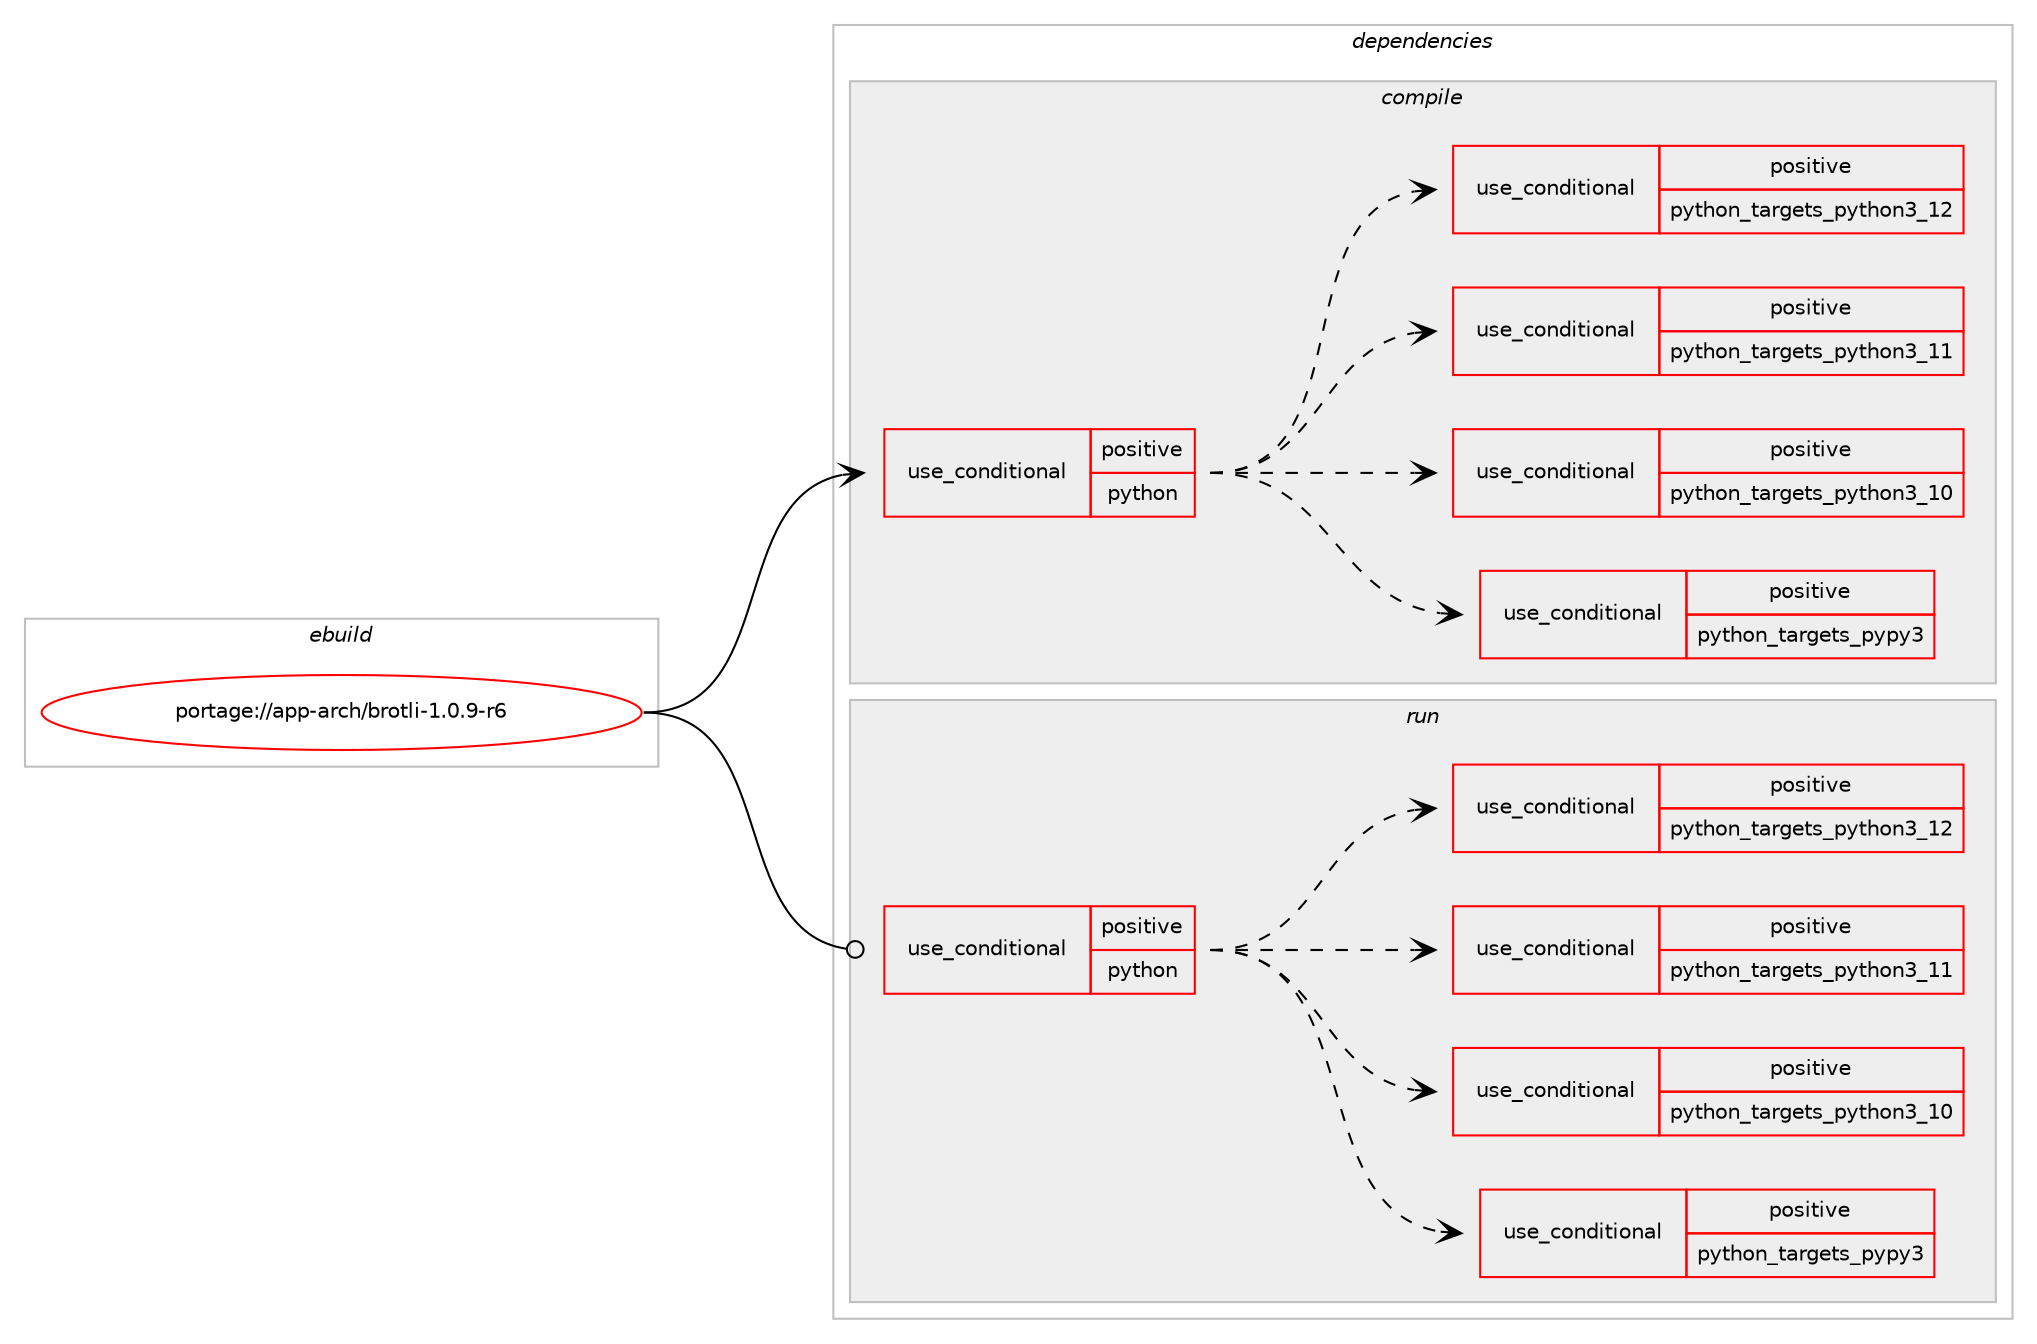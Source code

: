 digraph prolog {

# *************
# Graph options
# *************

newrank=true;
concentrate=true;
compound=true;
graph [rankdir=LR,fontname=Helvetica,fontsize=10,ranksep=1.5];#, ranksep=2.5, nodesep=0.2];
edge  [arrowhead=vee];
node  [fontname=Helvetica,fontsize=10];

# **********
# The ebuild
# **********

subgraph cluster_leftcol {
color=gray;
rank=same;
label=<<i>ebuild</i>>;
id [label="portage://app-arch/brotli-1.0.9-r6", color=red, width=4, href="../app-arch/brotli-1.0.9-r6.svg"];
}

# ****************
# The dependencies
# ****************

subgraph cluster_midcol {
color=gray;
label=<<i>dependencies</i>>;
subgraph cluster_compile {
fillcolor="#eeeeee";
style=filled;
label=<<i>compile</i>>;
subgraph cond1615 {
dependency2588 [label=<<TABLE BORDER="0" CELLBORDER="1" CELLSPACING="0" CELLPADDING="4"><TR><TD ROWSPAN="3" CELLPADDING="10">use_conditional</TD></TR><TR><TD>positive</TD></TR><TR><TD>python</TD></TR></TABLE>>, shape=none, color=red];
subgraph cond1616 {
dependency2589 [label=<<TABLE BORDER="0" CELLBORDER="1" CELLSPACING="0" CELLPADDING="4"><TR><TD ROWSPAN="3" CELLPADDING="10">use_conditional</TD></TR><TR><TD>positive</TD></TR><TR><TD>python_targets_pypy3</TD></TR></TABLE>>, shape=none, color=red];
# *** BEGIN UNKNOWN DEPENDENCY TYPE (TODO) ***
# dependency2589 -> package_dependency(portage://app-arch/brotli-1.0.9-r6,install,no,dev-python,pypy3,none,[,,],any_same_slot,[])
# *** END UNKNOWN DEPENDENCY TYPE (TODO) ***

}
dependency2588:e -> dependency2589:w [weight=20,style="dashed",arrowhead="vee"];
subgraph cond1617 {
dependency2590 [label=<<TABLE BORDER="0" CELLBORDER="1" CELLSPACING="0" CELLPADDING="4"><TR><TD ROWSPAN="3" CELLPADDING="10">use_conditional</TD></TR><TR><TD>positive</TD></TR><TR><TD>python_targets_python3_10</TD></TR></TABLE>>, shape=none, color=red];
# *** BEGIN UNKNOWN DEPENDENCY TYPE (TODO) ***
# dependency2590 -> package_dependency(portage://app-arch/brotli-1.0.9-r6,install,no,dev-lang,python,none,[,,],[slot(3.10)],[])
# *** END UNKNOWN DEPENDENCY TYPE (TODO) ***

}
dependency2588:e -> dependency2590:w [weight=20,style="dashed",arrowhead="vee"];
subgraph cond1618 {
dependency2591 [label=<<TABLE BORDER="0" CELLBORDER="1" CELLSPACING="0" CELLPADDING="4"><TR><TD ROWSPAN="3" CELLPADDING="10">use_conditional</TD></TR><TR><TD>positive</TD></TR><TR><TD>python_targets_python3_11</TD></TR></TABLE>>, shape=none, color=red];
# *** BEGIN UNKNOWN DEPENDENCY TYPE (TODO) ***
# dependency2591 -> package_dependency(portage://app-arch/brotli-1.0.9-r6,install,no,dev-lang,python,none,[,,],[slot(3.11)],[])
# *** END UNKNOWN DEPENDENCY TYPE (TODO) ***

}
dependency2588:e -> dependency2591:w [weight=20,style="dashed",arrowhead="vee"];
subgraph cond1619 {
dependency2592 [label=<<TABLE BORDER="0" CELLBORDER="1" CELLSPACING="0" CELLPADDING="4"><TR><TD ROWSPAN="3" CELLPADDING="10">use_conditional</TD></TR><TR><TD>positive</TD></TR><TR><TD>python_targets_python3_12</TD></TR></TABLE>>, shape=none, color=red];
# *** BEGIN UNKNOWN DEPENDENCY TYPE (TODO) ***
# dependency2592 -> package_dependency(portage://app-arch/brotli-1.0.9-r6,install,no,dev-lang,python,none,[,,],[slot(3.12)],[])
# *** END UNKNOWN DEPENDENCY TYPE (TODO) ***

}
dependency2588:e -> dependency2592:w [weight=20,style="dashed",arrowhead="vee"];
}
id:e -> dependency2588:w [weight=20,style="solid",arrowhead="vee"];
}
subgraph cluster_compileandrun {
fillcolor="#eeeeee";
style=filled;
label=<<i>compile and run</i>>;
}
subgraph cluster_run {
fillcolor="#eeeeee";
style=filled;
label=<<i>run</i>>;
subgraph cond1620 {
dependency2593 [label=<<TABLE BORDER="0" CELLBORDER="1" CELLSPACING="0" CELLPADDING="4"><TR><TD ROWSPAN="3" CELLPADDING="10">use_conditional</TD></TR><TR><TD>positive</TD></TR><TR><TD>python</TD></TR></TABLE>>, shape=none, color=red];
subgraph cond1621 {
dependency2594 [label=<<TABLE BORDER="0" CELLBORDER="1" CELLSPACING="0" CELLPADDING="4"><TR><TD ROWSPAN="3" CELLPADDING="10">use_conditional</TD></TR><TR><TD>positive</TD></TR><TR><TD>python_targets_pypy3</TD></TR></TABLE>>, shape=none, color=red];
# *** BEGIN UNKNOWN DEPENDENCY TYPE (TODO) ***
# dependency2594 -> package_dependency(portage://app-arch/brotli-1.0.9-r6,run,no,dev-python,pypy3,none,[,,],any_same_slot,[])
# *** END UNKNOWN DEPENDENCY TYPE (TODO) ***

}
dependency2593:e -> dependency2594:w [weight=20,style="dashed",arrowhead="vee"];
subgraph cond1622 {
dependency2595 [label=<<TABLE BORDER="0" CELLBORDER="1" CELLSPACING="0" CELLPADDING="4"><TR><TD ROWSPAN="3" CELLPADDING="10">use_conditional</TD></TR><TR><TD>positive</TD></TR><TR><TD>python_targets_python3_10</TD></TR></TABLE>>, shape=none, color=red];
# *** BEGIN UNKNOWN DEPENDENCY TYPE (TODO) ***
# dependency2595 -> package_dependency(portage://app-arch/brotli-1.0.9-r6,run,no,dev-lang,python,none,[,,],[slot(3.10)],[])
# *** END UNKNOWN DEPENDENCY TYPE (TODO) ***

}
dependency2593:e -> dependency2595:w [weight=20,style="dashed",arrowhead="vee"];
subgraph cond1623 {
dependency2596 [label=<<TABLE BORDER="0" CELLBORDER="1" CELLSPACING="0" CELLPADDING="4"><TR><TD ROWSPAN="3" CELLPADDING="10">use_conditional</TD></TR><TR><TD>positive</TD></TR><TR><TD>python_targets_python3_11</TD></TR></TABLE>>, shape=none, color=red];
# *** BEGIN UNKNOWN DEPENDENCY TYPE (TODO) ***
# dependency2596 -> package_dependency(portage://app-arch/brotli-1.0.9-r6,run,no,dev-lang,python,none,[,,],[slot(3.11)],[])
# *** END UNKNOWN DEPENDENCY TYPE (TODO) ***

}
dependency2593:e -> dependency2596:w [weight=20,style="dashed",arrowhead="vee"];
subgraph cond1624 {
dependency2597 [label=<<TABLE BORDER="0" CELLBORDER="1" CELLSPACING="0" CELLPADDING="4"><TR><TD ROWSPAN="3" CELLPADDING="10">use_conditional</TD></TR><TR><TD>positive</TD></TR><TR><TD>python_targets_python3_12</TD></TR></TABLE>>, shape=none, color=red];
# *** BEGIN UNKNOWN DEPENDENCY TYPE (TODO) ***
# dependency2597 -> package_dependency(portage://app-arch/brotli-1.0.9-r6,run,no,dev-lang,python,none,[,,],[slot(3.12)],[])
# *** END UNKNOWN DEPENDENCY TYPE (TODO) ***

}
dependency2593:e -> dependency2597:w [weight=20,style="dashed",arrowhead="vee"];
}
id:e -> dependency2593:w [weight=20,style="solid",arrowhead="odot"];
}
}

# **************
# The candidates
# **************

subgraph cluster_choices {
rank=same;
color=gray;
label=<<i>candidates</i>>;

}

}
